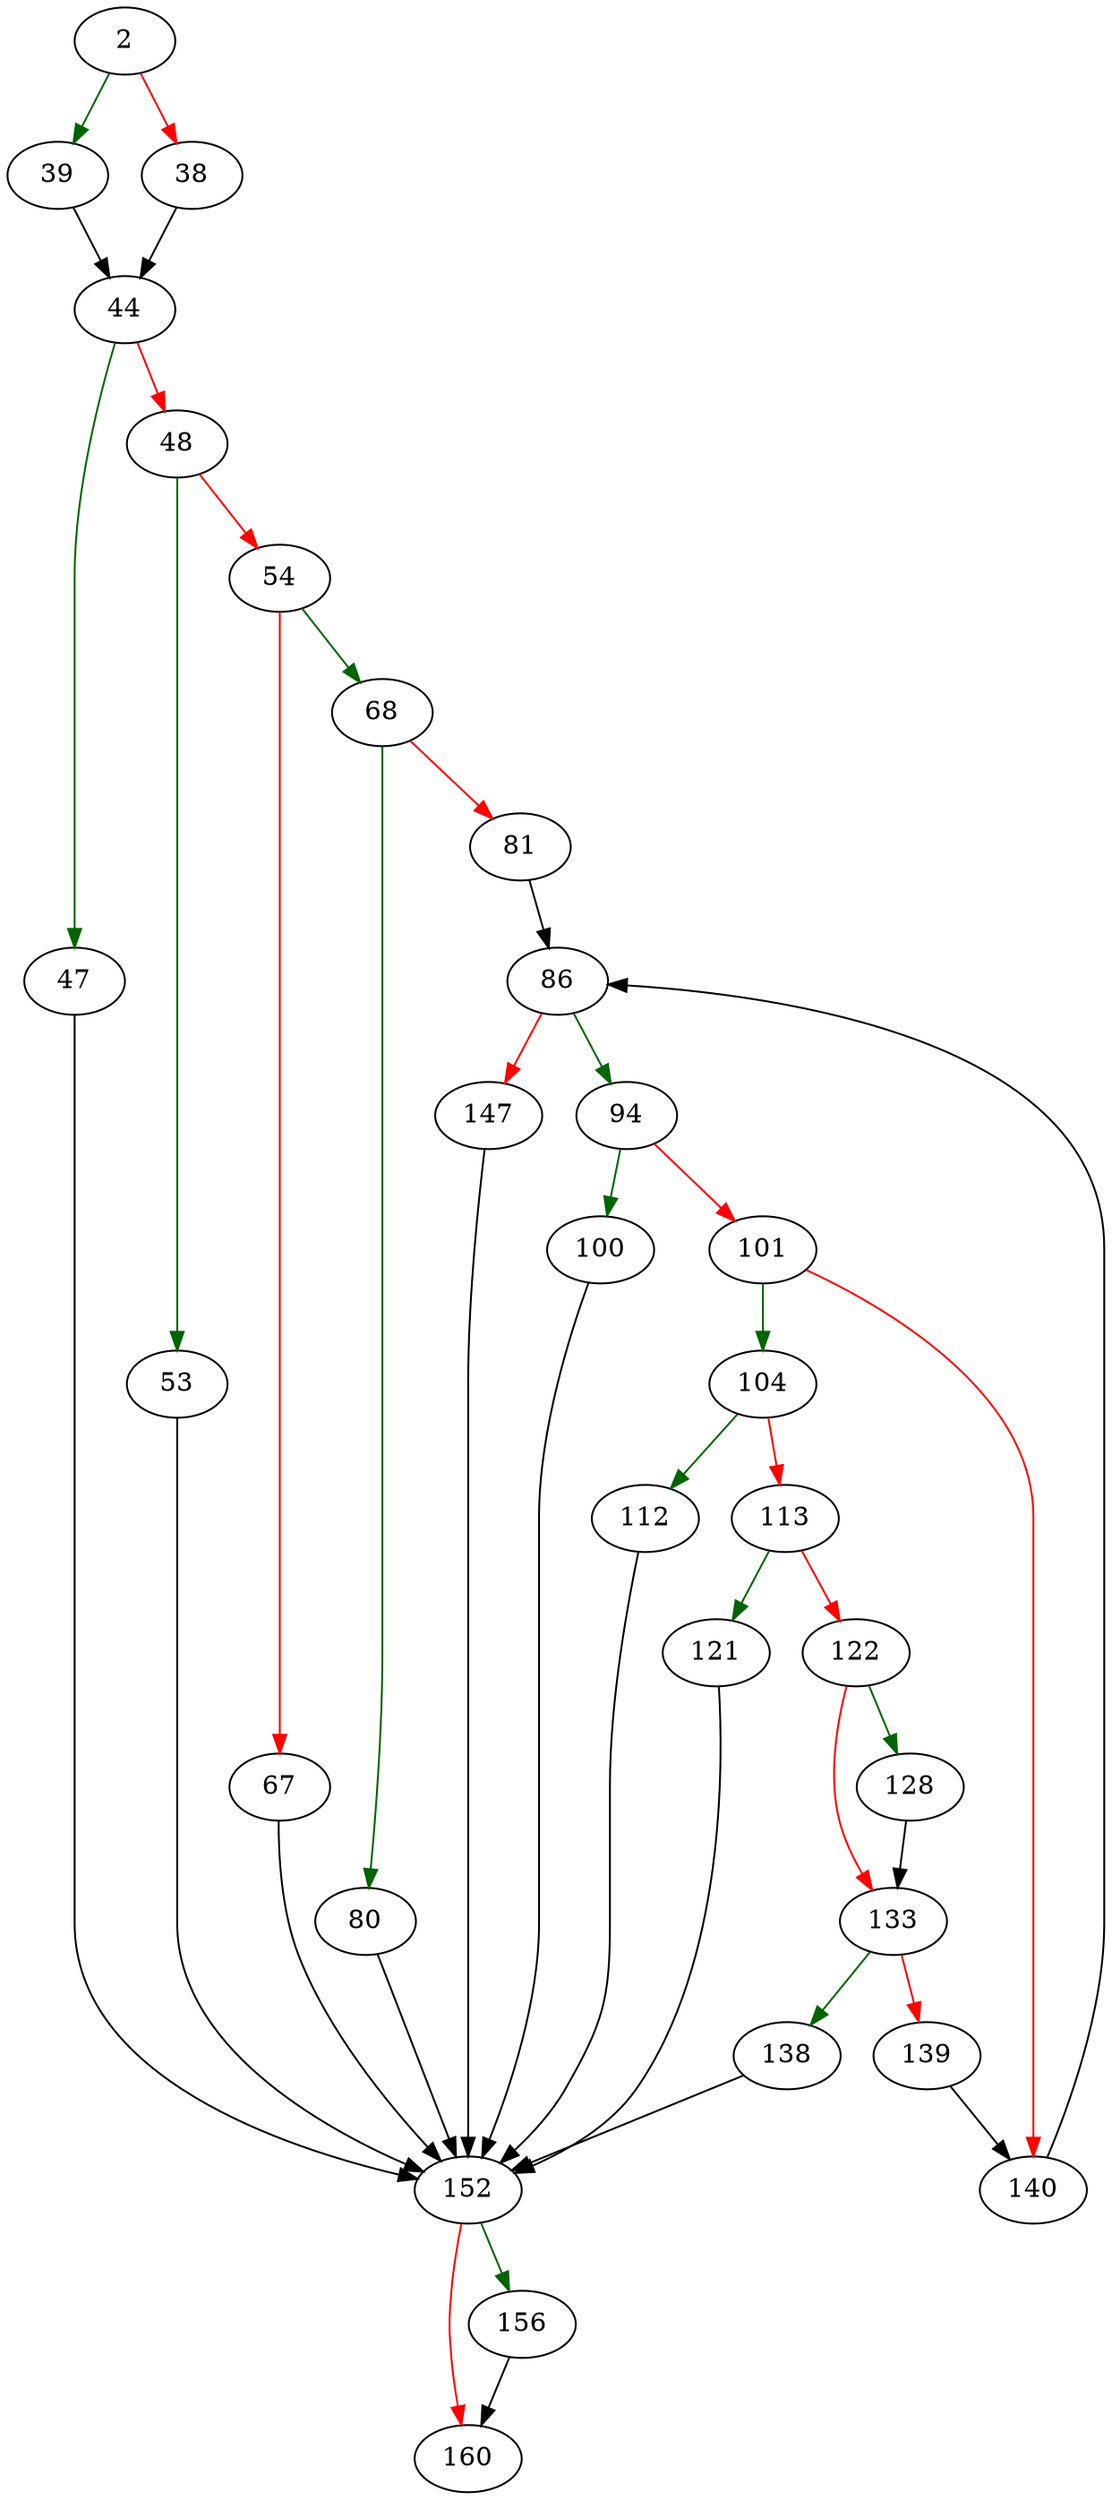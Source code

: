 strict digraph "pager_delmaster" {
	// Node definitions.
	2 [entry=true];
	39;
	38;
	44;
	47;
	48;
	152;
	53;
	54;
	68;
	67;
	80;
	81;
	86;
	94;
	147;
	100;
	101;
	104;
	140;
	112;
	113;
	121;
	122;
	128;
	133;
	138;
	139;
	156;
	160;

	// Edge definitions.
	2 -> 39 [
		color=darkgreen
		cond=true
	];
	2 -> 38 [
		color=red
		cond=false
	];
	39 -> 44;
	38 -> 44;
	44 -> 47 [
		color=darkgreen
		cond=true
	];
	44 -> 48 [
		color=red
		cond=false
	];
	47 -> 152;
	48 -> 53 [
		color=darkgreen
		cond=true
	];
	48 -> 54 [
		color=red
		cond=false
	];
	152 -> 156 [
		color=darkgreen
		cond=true
	];
	152 -> 160 [
		color=red
		cond=false
	];
	53 -> 152;
	54 -> 68 [
		color=darkgreen
		cond=true
	];
	54 -> 67 [
		color=red
		cond=false
	];
	68 -> 80 [
		color=darkgreen
		cond=true
	];
	68 -> 81 [
		color=red
		cond=false
	];
	67 -> 152;
	80 -> 152;
	81 -> 86;
	86 -> 94 [
		color=darkgreen
		cond=true
	];
	86 -> 147 [
		color=red
		cond=false
	];
	94 -> 100 [
		color=darkgreen
		cond=true
	];
	94 -> 101 [
		color=red
		cond=false
	];
	147 -> 152;
	100 -> 152;
	101 -> 104 [
		color=darkgreen
		cond=true
	];
	101 -> 140 [
		color=red
		cond=false
	];
	104 -> 112 [
		color=darkgreen
		cond=true
	];
	104 -> 113 [
		color=red
		cond=false
	];
	140 -> 86;
	112 -> 152;
	113 -> 121 [
		color=darkgreen
		cond=true
	];
	113 -> 122 [
		color=red
		cond=false
	];
	121 -> 152;
	122 -> 128 [
		color=darkgreen
		cond=true
	];
	122 -> 133 [
		color=red
		cond=false
	];
	128 -> 133;
	133 -> 138 [
		color=darkgreen
		cond=true
	];
	133 -> 139 [
		color=red
		cond=false
	];
	138 -> 152;
	139 -> 140;
	156 -> 160;
}